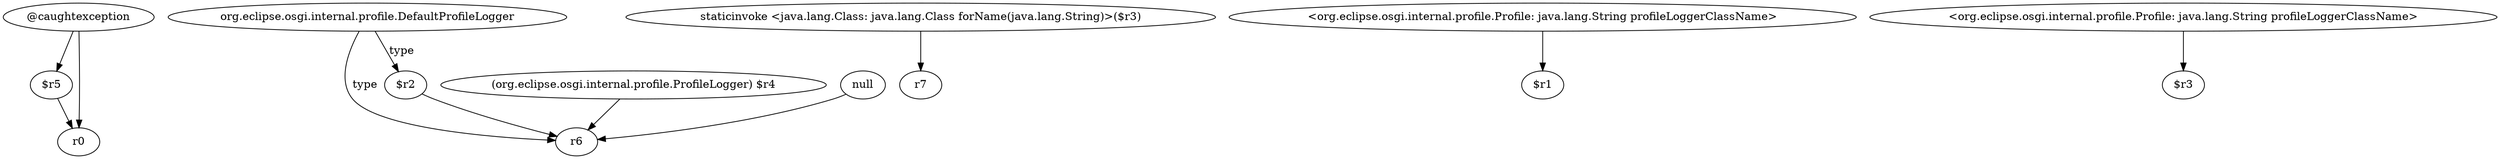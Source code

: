 digraph g {
0[label="$r5"]
1[label="r0"]
0->1[label=""]
2[label="org.eclipse.osgi.internal.profile.DefaultProfileLogger"]
3[label="r6"]
2->3[label="type"]
4[label="@caughtexception"]
4->0[label=""]
5[label="$r2"]
5->3[label=""]
6[label="staticinvoke <java.lang.Class: java.lang.Class forName(java.lang.String)>($r3)"]
7[label="r7"]
6->7[label=""]
8[label="<org.eclipse.osgi.internal.profile.Profile: java.lang.String profileLoggerClassName>"]
9[label="$r1"]
8->9[label=""]
4->1[label=""]
10[label="<org.eclipse.osgi.internal.profile.Profile: java.lang.String profileLoggerClassName>"]
11[label="$r3"]
10->11[label=""]
12[label="(org.eclipse.osgi.internal.profile.ProfileLogger) $r4"]
12->3[label=""]
2->5[label="type"]
13[label="null"]
13->3[label=""]
}